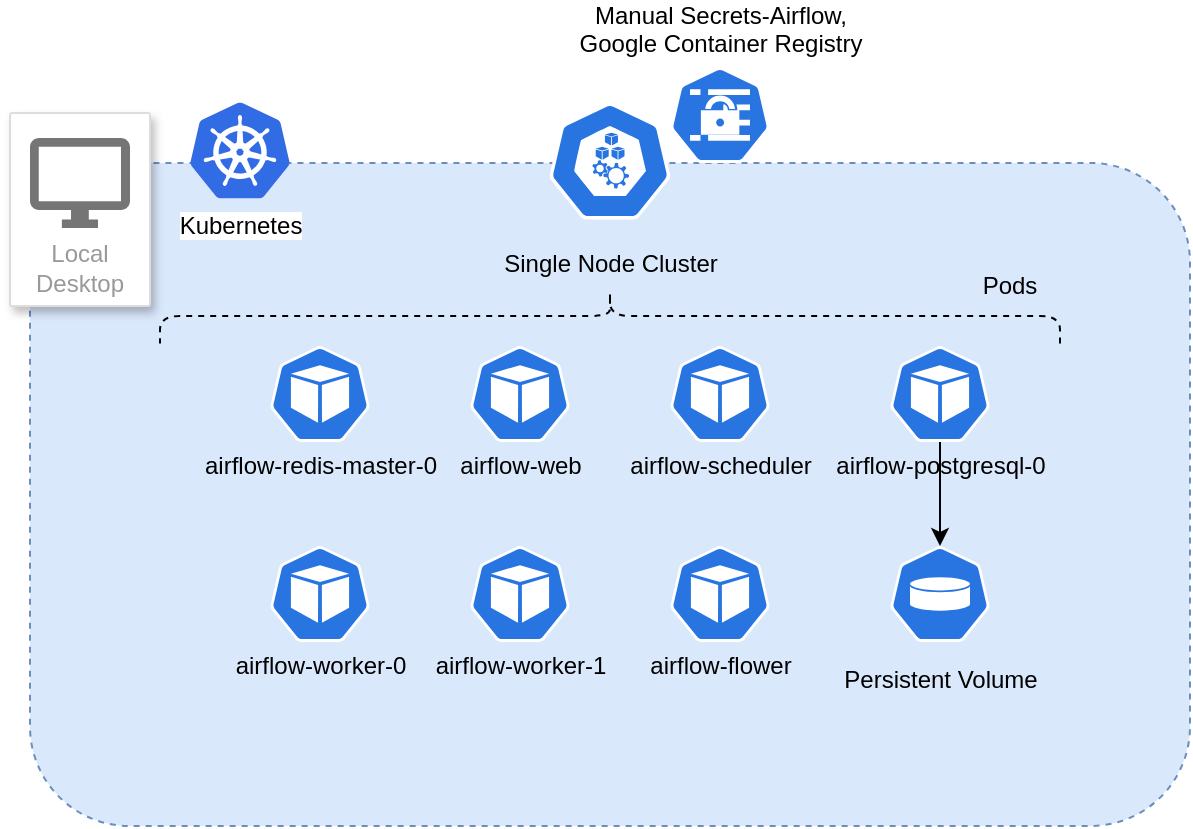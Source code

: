 <mxfile version="13.6.3" type="device"><diagram id="cB1drLCM0HeRy5rjcOJy" name="Page-1"><mxGraphModel dx="786" dy="1114" grid="1" gridSize="10" guides="1" tooltips="1" connect="1" arrows="1" fold="1" page="1" pageScale="1" pageWidth="850" pageHeight="1100" math="0" shadow="0"><root><mxCell id="0"/><mxCell id="1" parent="0"/><mxCell id="hZpkhN_4GTUbKFTzlHxj-16" value="" style="rounded=1;whiteSpace=wrap;html=1;fillColor=#dae8fc;strokeColor=#6c8ebf;dashed=1;" vertex="1" parent="1"><mxGeometry x="90" y="148.5" width="580" height="331.5" as="geometry"/></mxCell><mxCell id="hZpkhN_4GTUbKFTzlHxj-1" value="&lt;br&gt;&lt;br&gt;&lt;br&gt;&lt;br&gt;&lt;br&gt;&lt;br&gt;&lt;br&gt;Single Node Cluster" style="html=1;dashed=0;whitespace=wrap;fillColor=#2875E2;strokeColor=#ffffff;points=[[0.005,0.63,0],[0.1,0.2,0],[0.9,0.2,0],[0.5,0,0],[0.995,0.63,0],[0.72,0.99,0],[0.5,1,0],[0.28,0.99,0]];shape=mxgraph.kubernetes.icon;prIcon=node" vertex="1" parent="1"><mxGeometry x="340" y="118.25" width="80" height="58.5" as="geometry"/></mxCell><mxCell id="hZpkhN_4GTUbKFTzlHxj-7" value="Manual Secrets-Airflow, &lt;br&gt;Google Container Registry&lt;br&gt;&lt;br&gt;&lt;br&gt;&lt;br&gt;&lt;br&gt;&lt;br&gt;&lt;br&gt;" style="html=1;dashed=0;whitespace=wrap;fillColor=#2875E2;strokeColor=#ffffff;points=[[0.005,0.63,0],[0.1,0.2,0],[0.9,0.2,0],[0.5,0,0],[0.995,0.63,0],[0.72,0.99,0],[0.5,1,0],[0.28,0.99,0]];shape=mxgraph.kubernetes.icon;prIcon=secret" vertex="1" parent="1"><mxGeometry x="410" y="100.5" width="50" height="48" as="geometry"/></mxCell><mxCell id="hZpkhN_4GTUbKFTzlHxj-9" value="&lt;br&gt;&lt;br&gt;&lt;br&gt;&lt;br&gt;&lt;br&gt;&lt;br&gt;Persistent Volume&lt;br&gt;" style="html=1;dashed=0;whitespace=wrap;fillColor=#2875E2;strokeColor=#ffffff;points=[[0.005,0.63,0],[0.1,0.2,0],[0.9,0.2,0],[0.5,0,0],[0.995,0.63,0],[0.72,0.99,0],[0.5,1,0],[0.28,0.99,0]];shape=mxgraph.kubernetes.icon;prIcon=pv" vertex="1" parent="1"><mxGeometry x="520" y="340" width="50" height="48" as="geometry"/></mxCell><mxCell id="hZpkhN_4GTUbKFTzlHxj-10" value="Kubernetes" style="aspect=fixed;html=1;points=[];align=center;image;fontSize=12;image=img/lib/mscae/Kubernetes.svg;" vertex="1" parent="1"><mxGeometry x="170" y="118.25" width="50" height="48" as="geometry"/></mxCell><mxCell id="hZpkhN_4GTUbKFTzlHxj-11" value="Local Desktop" style="strokeColor=#dddddd;shadow=1;strokeWidth=1;rounded=1;absoluteArcSize=1;arcSize=2;labelPosition=center;verticalLabelPosition=middle;align=center;verticalAlign=bottom;spacingLeft=0;fontColor=#999999;fontSize=12;whiteSpace=wrap;spacingBottom=2;" vertex="1" parent="1"><mxGeometry x="80" y="123.5" width="70" height="96.5" as="geometry"/></mxCell><mxCell id="hZpkhN_4GTUbKFTzlHxj-12" value="" style="dashed=0;connectable=0;html=1;fillColor=#757575;strokeColor=none;shape=mxgraph.gcp2.desktop;part=1;" vertex="1" parent="hZpkhN_4GTUbKFTzlHxj-11"><mxGeometry x="0.5" width="50" height="45" relative="1" as="geometry"><mxPoint x="-25" y="12.5" as="offset"/></mxGeometry></mxCell><mxCell id="hZpkhN_4GTUbKFTzlHxj-14" value="&lt;br&gt;&lt;br&gt;&lt;br&gt;&lt;br&gt;&lt;br&gt;airflow-worker-0" style="html=1;dashed=0;whitespace=wrap;fillColor=#2875E2;strokeColor=#ffffff;points=[[0.005,0.63,0],[0.1,0.2,0],[0.9,0.2,0],[0.5,0,0],[0.995,0.63,0],[0.72,0.99,0],[0.5,1,0],[0.28,0.99,0]];shape=mxgraph.kubernetes.icon;prIcon=pod" vertex="1" parent="1"><mxGeometry x="210" y="340" width="50" height="48" as="geometry"/></mxCell><mxCell id="hZpkhN_4GTUbKFTzlHxj-17" value="&lt;br&gt;&lt;br&gt;&lt;br&gt;&lt;br&gt;&lt;br&gt;airflow-worker-1" style="html=1;dashed=0;whitespace=wrap;fillColor=#2875E2;strokeColor=#ffffff;points=[[0.005,0.63,0],[0.1,0.2,0],[0.9,0.2,0],[0.5,0,0],[0.995,0.63,0],[0.72,0.99,0],[0.5,1,0],[0.28,0.99,0]];shape=mxgraph.kubernetes.icon;prIcon=pod" vertex="1" parent="1"><mxGeometry x="310" y="340" width="50" height="48" as="geometry"/></mxCell><mxCell id="hZpkhN_4GTUbKFTzlHxj-18" value="&lt;br&gt;&lt;br&gt;&lt;br&gt;&lt;br&gt;&lt;br&gt;airflow-web" style="html=1;dashed=0;whitespace=wrap;fillColor=#2875E2;strokeColor=#ffffff;points=[[0.005,0.63,0],[0.1,0.2,0],[0.9,0.2,0],[0.5,0,0],[0.995,0.63,0],[0.72,0.99,0],[0.5,1,0],[0.28,0.99,0]];shape=mxgraph.kubernetes.icon;prIcon=pod" vertex="1" parent="1"><mxGeometry x="310" y="240" width="50" height="48" as="geometry"/></mxCell><mxCell id="hZpkhN_4GTUbKFTzlHxj-19" value="&lt;br&gt;&lt;br&gt;&lt;br&gt;&lt;br&gt;&lt;br&gt;airflow-scheduler" style="html=1;dashed=0;whitespace=wrap;fillColor=#2875E2;strokeColor=#ffffff;points=[[0.005,0.63,0],[0.1,0.2,0],[0.9,0.2,0],[0.5,0,0],[0.995,0.63,0],[0.72,0.99,0],[0.5,1,0],[0.28,0.99,0]];shape=mxgraph.kubernetes.icon;prIcon=pod" vertex="1" parent="1"><mxGeometry x="410" y="240" width="50" height="48" as="geometry"/></mxCell><mxCell id="hZpkhN_4GTUbKFTzlHxj-20" value="&lt;br&gt;&lt;br&gt;&lt;br&gt;&lt;br&gt;&lt;br&gt;airflow-flower" style="html=1;dashed=0;whitespace=wrap;fillColor=#2875E2;strokeColor=#ffffff;points=[[0.005,0.63,0],[0.1,0.2,0],[0.9,0.2,0],[0.5,0,0],[0.995,0.63,0],[0.72,0.99,0],[0.5,1,0],[0.28,0.99,0]];shape=mxgraph.kubernetes.icon;prIcon=pod" vertex="1" parent="1"><mxGeometry x="410" y="340" width="50" height="48" as="geometry"/></mxCell><mxCell id="hZpkhN_4GTUbKFTzlHxj-24" style="edgeStyle=orthogonalEdgeStyle;rounded=0;orthogonalLoop=1;jettySize=auto;html=1;entryX=0.5;entryY=0;entryDx=0;entryDy=0;entryPerimeter=0;" edge="1" parent="1" source="hZpkhN_4GTUbKFTzlHxj-21" target="hZpkhN_4GTUbKFTzlHxj-9"><mxGeometry relative="1" as="geometry"/></mxCell><mxCell id="hZpkhN_4GTUbKFTzlHxj-21" value="&lt;br&gt;&lt;br&gt;&lt;br&gt;&lt;br&gt;&lt;br&gt;airflow-postgresql-0" style="html=1;dashed=0;whitespace=wrap;fillColor=#2875E2;strokeColor=#ffffff;points=[[0.005,0.63,0],[0.1,0.2,0],[0.9,0.2,0],[0.5,0,0],[0.995,0.63,0],[0.72,0.99,0],[0.5,1,0],[0.28,0.99,0]];shape=mxgraph.kubernetes.icon;prIcon=pod" vertex="1" parent="1"><mxGeometry x="520" y="240" width="50" height="48" as="geometry"/></mxCell><mxCell id="hZpkhN_4GTUbKFTzlHxj-22" value="&lt;br&gt;&lt;br&gt;&lt;br&gt;&lt;br&gt;&lt;br&gt;airflow-redis-master-0" style="html=1;dashed=0;whitespace=wrap;fillColor=#2875E2;strokeColor=#ffffff;points=[[0.005,0.63,0],[0.1,0.2,0],[0.9,0.2,0],[0.5,0,0],[0.995,0.63,0],[0.72,0.99,0],[0.5,1,0],[0.28,0.99,0]];shape=mxgraph.kubernetes.icon;prIcon=pod" vertex="1" parent="1"><mxGeometry x="210" y="240" width="50" height="48" as="geometry"/></mxCell><mxCell id="hZpkhN_4GTUbKFTzlHxj-23" value="" style="shape=curlyBracket;whiteSpace=wrap;html=1;rounded=1;dashed=1;rotation=90;size=0.5;" vertex="1" parent="1"><mxGeometry x="366.25" width="27.5" height="450" as="geometry"/></mxCell><mxCell id="hZpkhN_4GTUbKFTzlHxj-25" value="Pods" style="text;html=1;strokeColor=none;fillColor=none;align=center;verticalAlign=middle;whiteSpace=wrap;rounded=0;dashed=1;" vertex="1" parent="1"><mxGeometry x="560" y="200" width="40" height="20" as="geometry"/></mxCell></root></mxGraphModel></diagram></mxfile>